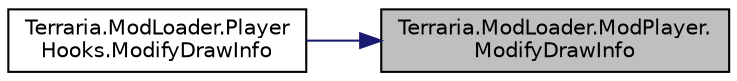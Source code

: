 digraph "Terraria.ModLoader.ModPlayer.ModifyDrawInfo"
{
 // LATEX_PDF_SIZE
  edge [fontname="Helvetica",fontsize="10",labelfontname="Helvetica",labelfontsize="10"];
  node [fontname="Helvetica",fontsize="10",shape=record];
  rankdir="RL";
  Node1 [label="Terraria.ModLoader.ModPlayer.\lModifyDrawInfo",height=0.2,width=0.4,color="black", fillcolor="grey75", style="filled", fontcolor="black",tooltip="Allows you to modify the drawing parameters of the player before drawing begins."];
  Node1 -> Node2 [dir="back",color="midnightblue",fontsize="10",style="solid",fontname="Helvetica"];
  Node2 [label="Terraria.ModLoader.Player\lHooks.ModifyDrawInfo",height=0.2,width=0.4,color="black", fillcolor="white", style="filled",URL="$class_terraria_1_1_mod_loader_1_1_player_hooks.html#aa9f4b92af68053999850d32e7234334e",tooltip=" "];
}
